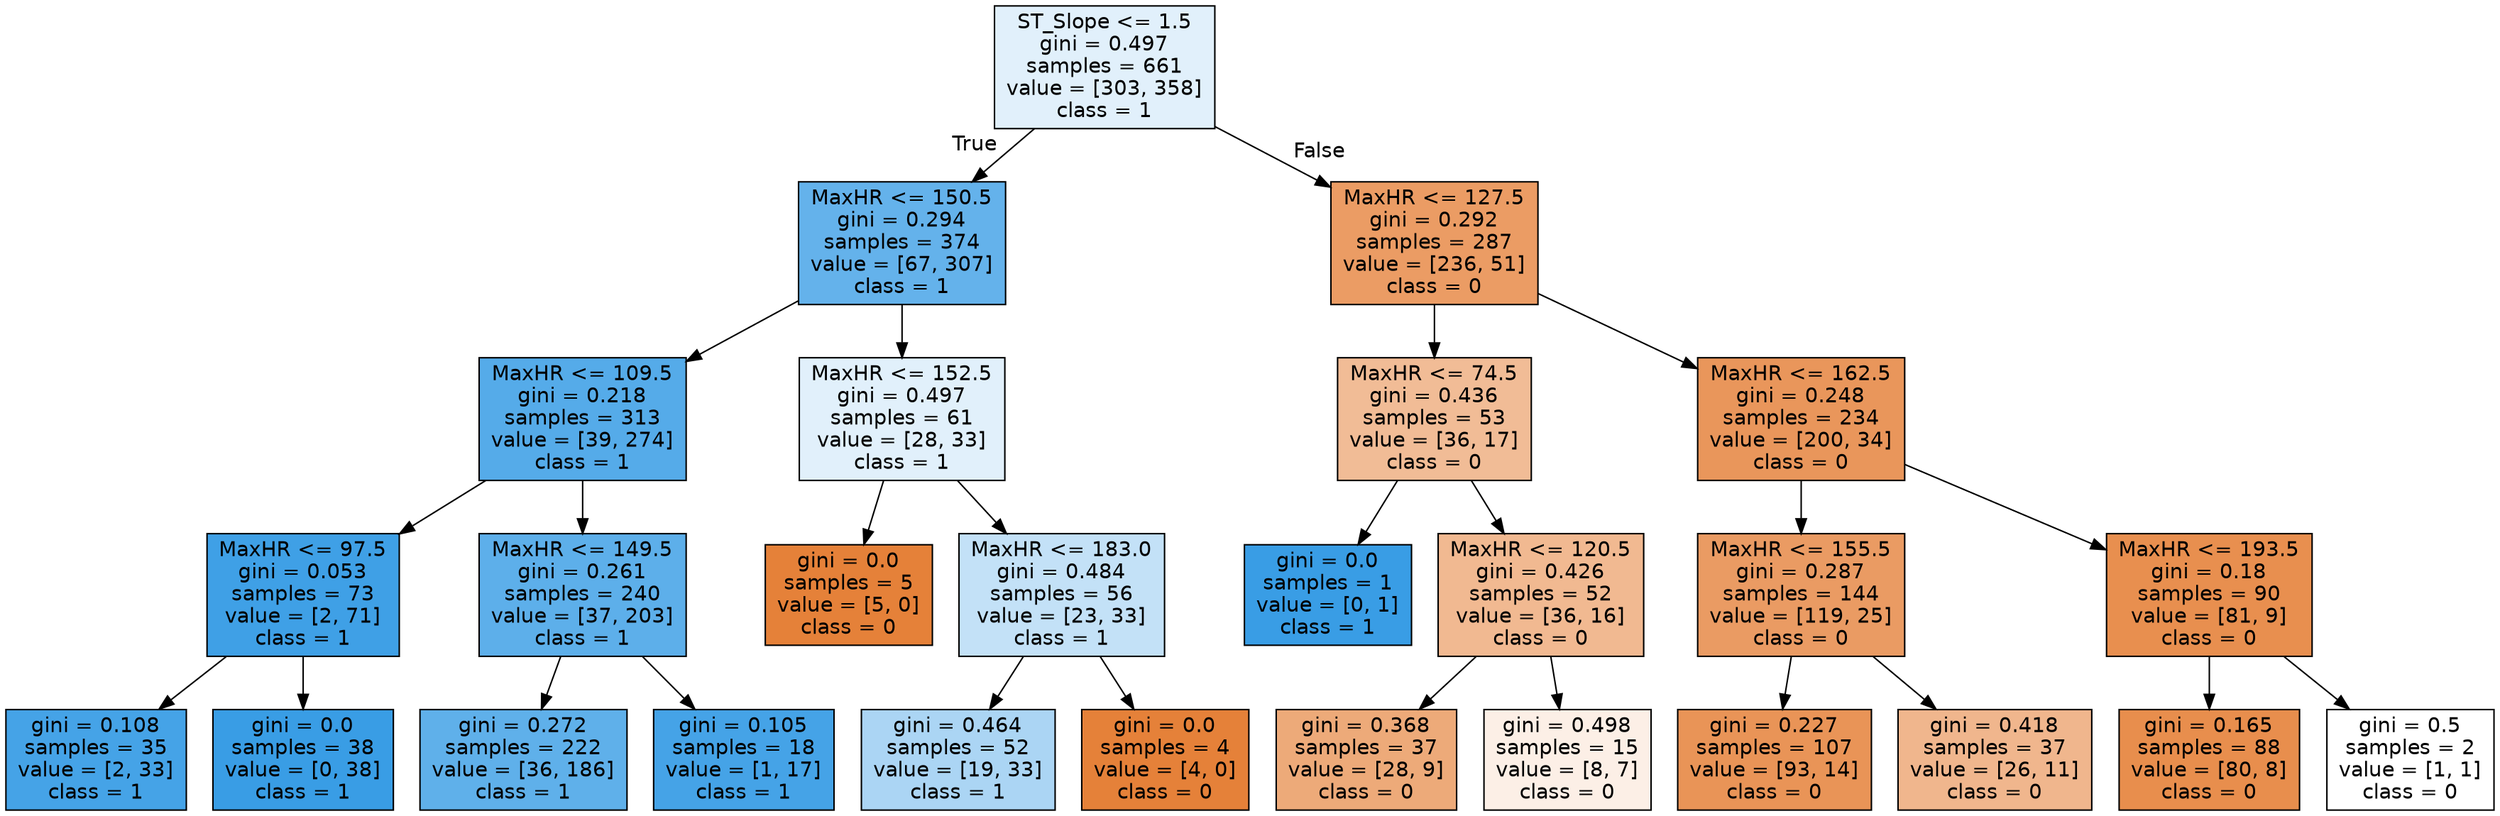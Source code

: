 digraph Tree {
node [shape=box, style="filled", color="black", fontname="helvetica"] ;
edge [fontname="helvetica"] ;
0 [label="ST_Slope <= 1.5\ngini = 0.497\nsamples = 661\nvalue = [303, 358]\nclass = 1", fillcolor="#e1f0fb"] ;
1 [label="MaxHR <= 150.5\ngini = 0.294\nsamples = 374\nvalue = [67, 307]\nclass = 1", fillcolor="#64b2eb"] ;
0 -> 1 [labeldistance=2.5, labelangle=45, headlabel="True"] ;
2 [label="MaxHR <= 109.5\ngini = 0.218\nsamples = 313\nvalue = [39, 274]\nclass = 1", fillcolor="#55abe9"] ;
1 -> 2 ;
3 [label="MaxHR <= 97.5\ngini = 0.053\nsamples = 73\nvalue = [2, 71]\nclass = 1", fillcolor="#3fa0e6"] ;
2 -> 3 ;
4 [label="gini = 0.108\nsamples = 35\nvalue = [2, 33]\nclass = 1", fillcolor="#45a3e7"] ;
3 -> 4 ;
5 [label="gini = 0.0\nsamples = 38\nvalue = [0, 38]\nclass = 1", fillcolor="#399de5"] ;
3 -> 5 ;
6 [label="MaxHR <= 149.5\ngini = 0.261\nsamples = 240\nvalue = [37, 203]\nclass = 1", fillcolor="#5dafea"] ;
2 -> 6 ;
7 [label="gini = 0.272\nsamples = 222\nvalue = [36, 186]\nclass = 1", fillcolor="#5fb0ea"] ;
6 -> 7 ;
8 [label="gini = 0.105\nsamples = 18\nvalue = [1, 17]\nclass = 1", fillcolor="#45a3e7"] ;
6 -> 8 ;
9 [label="MaxHR <= 152.5\ngini = 0.497\nsamples = 61\nvalue = [28, 33]\nclass = 1", fillcolor="#e1f0fb"] ;
1 -> 9 ;
10 [label="gini = 0.0\nsamples = 5\nvalue = [5, 0]\nclass = 0", fillcolor="#e58139"] ;
9 -> 10 ;
11 [label="MaxHR <= 183.0\ngini = 0.484\nsamples = 56\nvalue = [23, 33]\nclass = 1", fillcolor="#c3e1f7"] ;
9 -> 11 ;
12 [label="gini = 0.464\nsamples = 52\nvalue = [19, 33]\nclass = 1", fillcolor="#abd5f4"] ;
11 -> 12 ;
13 [label="gini = 0.0\nsamples = 4\nvalue = [4, 0]\nclass = 0", fillcolor="#e58139"] ;
11 -> 13 ;
14 [label="MaxHR <= 127.5\ngini = 0.292\nsamples = 287\nvalue = [236, 51]\nclass = 0", fillcolor="#eb9c64"] ;
0 -> 14 [labeldistance=2.5, labelangle=-45, headlabel="False"] ;
15 [label="MaxHR <= 74.5\ngini = 0.436\nsamples = 53\nvalue = [36, 17]\nclass = 0", fillcolor="#f1bc96"] ;
14 -> 15 ;
16 [label="gini = 0.0\nsamples = 1\nvalue = [0, 1]\nclass = 1", fillcolor="#399de5"] ;
15 -> 16 ;
17 [label="MaxHR <= 120.5\ngini = 0.426\nsamples = 52\nvalue = [36, 16]\nclass = 0", fillcolor="#f1b991"] ;
15 -> 17 ;
18 [label="gini = 0.368\nsamples = 37\nvalue = [28, 9]\nclass = 0", fillcolor="#edaa79"] ;
17 -> 18 ;
19 [label="gini = 0.498\nsamples = 15\nvalue = [8, 7]\nclass = 0", fillcolor="#fcefe6"] ;
17 -> 19 ;
20 [label="MaxHR <= 162.5\ngini = 0.248\nsamples = 234\nvalue = [200, 34]\nclass = 0", fillcolor="#e9965b"] ;
14 -> 20 ;
21 [label="MaxHR <= 155.5\ngini = 0.287\nsamples = 144\nvalue = [119, 25]\nclass = 0", fillcolor="#ea9b63"] ;
20 -> 21 ;
22 [label="gini = 0.227\nsamples = 107\nvalue = [93, 14]\nclass = 0", fillcolor="#e99457"] ;
21 -> 22 ;
23 [label="gini = 0.418\nsamples = 37\nvalue = [26, 11]\nclass = 0", fillcolor="#f0b68d"] ;
21 -> 23 ;
24 [label="MaxHR <= 193.5\ngini = 0.18\nsamples = 90\nvalue = [81, 9]\nclass = 0", fillcolor="#e88f4f"] ;
20 -> 24 ;
25 [label="gini = 0.165\nsamples = 88\nvalue = [80, 8]\nclass = 0", fillcolor="#e88e4d"] ;
24 -> 25 ;
26 [label="gini = 0.5\nsamples = 2\nvalue = [1, 1]\nclass = 0", fillcolor="#ffffff"] ;
24 -> 26 ;
}